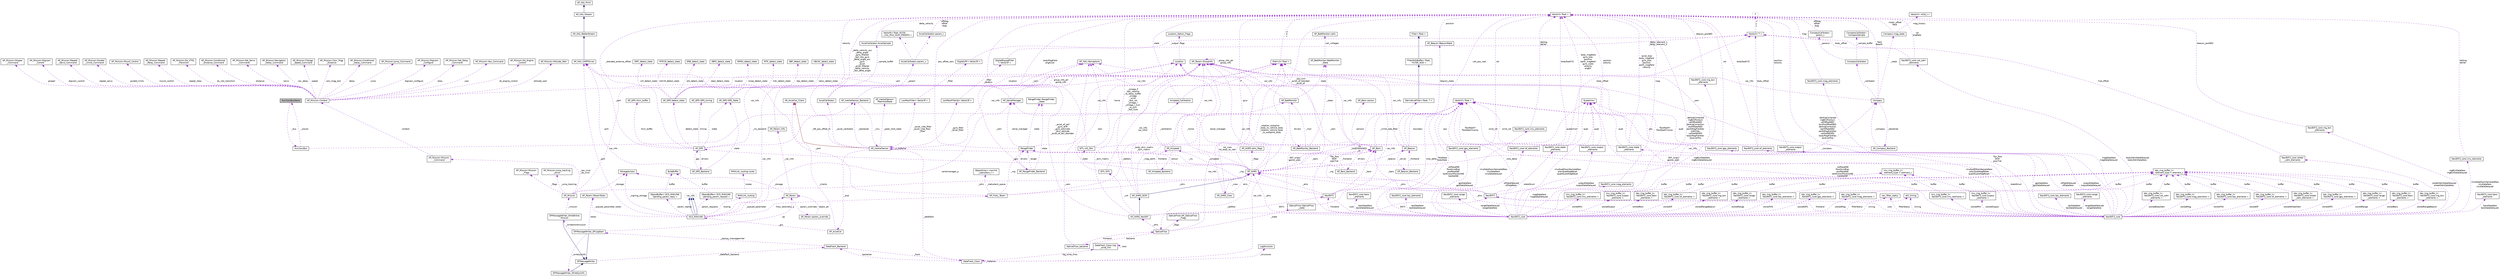 digraph "AuxiliaryBusSlave"
{
 // INTERACTIVE_SVG=YES
  edge [fontname="Helvetica",fontsize="10",labelfontname="Helvetica",labelfontsize="10"];
  node [fontname="Helvetica",fontsize="10",shape=record];
  Node1 [label="AuxiliaryBusSlave",height=0.2,width=0.4,color="black", fillcolor="grey75", style="filled", fontcolor="black"];
  Node2 -> Node1 [dir="back",color="darkorchid3",fontsize="10",style="dashed",label=" _bus" ,fontname="Helvetica"];
  Node2 [label="AuxiliaryBus",height=0.2,width=0.4,color="black", fillcolor="white", style="filled",URL="$classAuxiliaryBus.html"];
  Node3 -> Node2 [dir="back",color="darkorchid3",fontsize="10",style="dashed",label=" _ins_backend" ,fontname="Helvetica"];
  Node3 [label="AP_InertialSensor_Backend",height=0.2,width=0.4,color="black", fillcolor="white", style="filled",URL="$classAP__InertialSensor__Backend.html"];
  Node4 -> Node3 [dir="back",color="darkorchid3",fontsize="10",style="dashed",label=" _sem" ,fontname="Helvetica"];
  Node4 [label="AP_HAL::Semaphore",height=0.2,width=0.4,color="black", fillcolor="white", style="filled",URL="$classAP__HAL_1_1Semaphore.html"];
  Node5 -> Node3 [dir="back",color="darkorchid3",fontsize="10",style="dashed",label=" _imu" ,fontname="Helvetica"];
  Node5 [label="AP_InertialSensor",height=0.2,width=0.4,color="black", fillcolor="white", style="filled",URL="$classAP__InertialSensor.html"];
  Node6 -> Node5 [dir="back",color="firebrick4",fontsize="10",style="solid",fontname="Helvetica"];
  Node6 [label="AP_AccelCal_Client",height=0.2,width=0.4,color="black", fillcolor="white", style="filled",URL="$classAP__AccelCal__Client.html"];
  Node7 -> Node5 [dir="back",color="darkorchid3",fontsize="10",style="dashed",label=" _peak_hold_state" ,fontname="Helvetica"];
  Node7 [label="AP_InertialSensor::\lPeakHoldState",height=0.2,width=0.4,color="black", fillcolor="white", style="filled",URL="$structAP__InertialSensor_1_1PeakHoldState.html"];
  Node8 -> Node5 [dir="back",color="darkorchid3",fontsize="10",style="dashed",label=" _accel_vibe_filter\n_accel_vibe_floor\l_filter" ,fontname="Helvetica"];
  Node8 [label="LowPassFilter\< Vector3f \>",height=0.2,width=0.4,color="black", fillcolor="white", style="filled",URL="$classLowPassFilter.html"];
  Node9 -> Node8 [dir="back",color="darkorchid3",fontsize="10",style="dashed",label=" _filter" ,fontname="Helvetica"];
  Node9 [label="DigitalLPF\< Vector3f \>",height=0.2,width=0.4,color="black", fillcolor="white", style="filled",URL="$classDigitalLPF.html"];
  Node10 -> Node9 [dir="back",color="darkorchid3",fontsize="10",style="dashed",label=" _output" ,fontname="Helvetica"];
  Node10 [label="Vector3\< T \>",height=0.2,width=0.4,color="black", fillcolor="white", style="filled",URL="$classVector3.html"];
  Node11 -> Node10 [dir="back",color="darkorchid3",fontsize="10",style="dashed",label=" x\ny\nz" ,fontname="Helvetica"];
  Node11 [label="T",height=0.2,width=0.4,color="grey75", fillcolor="white", style="filled"];
  Node3 -> Node5 [dir="back",color="darkorchid3",fontsize="10",style="dashed",label=" _backends" ,fontname="Helvetica"];
  Node12 -> Node5 [dir="back",color="darkorchid3",fontsize="10",style="dashed",label=" _gyro_filter\n_accel_filter" ,fontname="Helvetica"];
  Node12 [label="LowPassFilter2p\< Vector3f \>",height=0.2,width=0.4,color="black", fillcolor="white", style="filled",URL="$classLowPassFilter2p.html"];
  Node13 -> Node12 [dir="back",color="darkorchid3",fontsize="10",style="dashed",label=" _filter\n_params" ,fontname="Helvetica"];
  Node13 [label="DigitalBiquadFilter\l\< Vector3f \>",height=0.2,width=0.4,color="black", fillcolor="white", style="filled",URL="$classDigitalBiquadFilter.html"];
  Node10 -> Node13 [dir="back",color="darkorchid3",fontsize="10",style="dashed",label=" _delay_element_1\n_delay_element_2" ,fontname="Helvetica"];
  Node14 -> Node5 [dir="back",color="darkorchid3",fontsize="10",style="dashed",label=" _accel_calibrator" ,fontname="Helvetica"];
  Node14 [label="AccelCalibrator",height=0.2,width=0.4,color="black", fillcolor="white", style="filled",URL="$classAccelCalibrator.html"];
  Node15 -> Node14 [dir="back",color="darkorchid3",fontsize="10",style="dashed",label=" _param" ,fontname="Helvetica"];
  Node15 [label="AccelCalibrator::param_u",height=0.2,width=0.4,color="black", fillcolor="white", style="filled",URL="$unionAccelCalibrator_1_1param__u.html"];
  Node16 -> Node15 [dir="back",color="darkorchid3",fontsize="10",style="dashed",label=" s" ,fontname="Helvetica"];
  Node16 [label="AccelCalibrator::param_t",height=0.2,width=0.4,color="black", fillcolor="white", style="filled",URL="$structAccelCalibrator_1_1param__t.html"];
  Node17 -> Node16 [dir="back",color="darkorchid3",fontsize="10",style="dashed",label=" offdiag\noffset\ndiag" ,fontname="Helvetica"];
  Node17 [label="Vector3\< float \>",height=0.2,width=0.4,color="black", fillcolor="white", style="filled",URL="$classVector3.html"];
  Node18 -> Node15 [dir="back",color="darkorchid3",fontsize="10",style="dashed",label=" a" ,fontname="Helvetica"];
  Node18 [label="VectorN\< float, ACCEL\l_CAL_MAX_NUM_PARAMS \>",height=0.2,width=0.4,color="black", fillcolor="white", style="filled",URL="$classVectorN.html"];
  Node19 -> Node14 [dir="back",color="darkorchid3",fontsize="10",style="dashed",label=" _sample_buffer" ,fontname="Helvetica"];
  Node19 [label="AccelCalibrator::AccelSample",height=0.2,width=0.4,color="black", fillcolor="white", style="filled",URL="$structAccelCalibrator_1_1AccelSample.html"];
  Node17 -> Node19 [dir="back",color="darkorchid3",fontsize="10",style="dashed",label=" delta_velocity" ,fontname="Helvetica"];
  Node20 -> Node5 [dir="back",color="darkorchid3",fontsize="10",style="dashed",label=" _dataflash" ,fontname="Helvetica"];
  Node20 [label="DataFlash_Class",height=0.2,width=0.4,color="black", fillcolor="white", style="filled",URL="$classDataFlash__Class.html"];
  Node21 -> Node20 [dir="back",color="darkorchid3",fontsize="10",style="dashed",label=" log_write_fmts" ,fontname="Helvetica"];
  Node21 [label="DataFlash_Class::log\l_write_fmt",height=0.2,width=0.4,color="black", fillcolor="white", style="filled",URL="$structDataFlash__Class_1_1log__write__fmt.html"];
  Node21 -> Node21 [dir="back",color="darkorchid3",fontsize="10",style="dashed",label=" next" ,fontname="Helvetica"];
  Node22 -> Node20 [dir="back",color="darkorchid3",fontsize="10",style="dashed",label=" _structures" ,fontname="Helvetica"];
  Node22 [label="LogStructure",height=0.2,width=0.4,color="black", fillcolor="white", style="filled",URL="$structLogStructure.html"];
  Node20 -> Node20 [dir="back",color="darkorchid3",fontsize="10",style="dashed",label=" _instance" ,fontname="Helvetica"];
  Node23 -> Node20 [dir="back",color="darkorchid3",fontsize="10",style="dashed",label=" backends" ,fontname="Helvetica"];
  Node23 [label="DataFlash_Backend",height=0.2,width=0.4,color="black", fillcolor="white", style="filled",URL="$classDataFlash__Backend.html"];
  Node20 -> Node23 [dir="back",color="darkorchid3",fontsize="10",style="dashed",label=" _front" ,fontname="Helvetica"];
  Node24 -> Node23 [dir="back",color="darkorchid3",fontsize="10",style="dashed",label=" _startup_messagewriter" ,fontname="Helvetica"];
  Node24 [label="DFMessageWriter_DFLogStart",height=0.2,width=0.4,color="black", fillcolor="white", style="filled",URL="$classDFMessageWriter__DFLogStart.html"];
  Node25 -> Node24 [dir="back",color="midnightblue",fontsize="10",style="solid",fontname="Helvetica"];
  Node25 [label="DFMessageWriter",height=0.2,width=0.4,color="black", fillcolor="white", style="filled",URL="$classDFMessageWriter.html"];
  Node23 -> Node25 [dir="back",color="darkorchid3",fontsize="10",style="dashed",label=" _dataflash_backend" ,fontname="Helvetica"];
  Node26 -> Node24 [dir="back",color="darkorchid3",fontsize="10",style="dashed",label=" _writeentiremission" ,fontname="Helvetica"];
  Node26 [label="DFMessageWriter_WriteEntire\lMission",height=0.2,width=0.4,color="black", fillcolor="white", style="filled",URL="$classDFMessageWriter__WriteEntireMission.html"];
  Node25 -> Node26 [dir="back",color="midnightblue",fontsize="10",style="solid",fontname="Helvetica"];
  Node27 -> Node26 [dir="back",color="darkorchid3",fontsize="10",style="dashed",label=" _mission" ,fontname="Helvetica"];
  Node27 [label="AP_Mission",height=0.2,width=0.4,color="black", fillcolor="white", style="filled",URL="$classAP__Mission.html",tooltip="Object managing Mission. "];
  Node28 -> Node27 [dir="back",color="darkorchid3",fontsize="10",style="dashed",label=" _storage" ,fontname="Helvetica"];
  Node28 [label="StorageAccess",height=0.2,width=0.4,color="black", fillcolor="white", style="filled",URL="$classStorageAccess.html"];
  Node29 -> Node27 [dir="back",color="darkorchid3",fontsize="10",style="dashed",label=" _nav_cmd\n_do_cmd" ,fontname="Helvetica"];
  Node29 [label="AP_Mission::Mission\l_Command",height=0.2,width=0.4,color="black", fillcolor="white", style="filled",URL="$structAP__Mission_1_1Mission__Command.html"];
  Node30 -> Node29 [dir="back",color="darkorchid3",fontsize="10",style="dashed",label=" content" ,fontname="Helvetica"];
  Node30 [label="AP_Mission::Content",height=0.2,width=0.4,color="black", fillcolor="white", style="filled",URL="$unionAP__Mission_1_1Content.html"];
  Node31 -> Node30 [dir="back",color="darkorchid3",fontsize="10",style="dashed",label=" guided_limits" ,fontname="Helvetica"];
  Node31 [label="AP_Mission::Guided\l_Limits_Command",height=0.2,width=0.4,color="black", fillcolor="white", style="filled",URL="$structAP__Mission_1_1Guided__Limits__Command.html"];
  Node32 -> Node30 [dir="back",color="darkorchid3",fontsize="10",style="dashed",label=" mount_control" ,fontname="Helvetica"];
  Node32 [label="AP_Mission::Mount_Control",height=0.2,width=0.4,color="black", fillcolor="white", style="filled",URL="$structAP__Mission_1_1Mount__Control.html"];
  Node33 -> Node30 [dir="back",color="darkorchid3",fontsize="10",style="dashed",label=" repeat_relay" ,fontname="Helvetica"];
  Node33 [label="AP_Mission::Repeat\l_Relay_Command",height=0.2,width=0.4,color="black", fillcolor="white", style="filled",URL="$structAP__Mission_1_1Repeat__Relay__Command.html"];
  Node34 -> Node30 [dir="back",color="darkorchid3",fontsize="10",style="dashed",label=" do_vtol_transition" ,fontname="Helvetica"];
  Node34 [label="AP_Mission::Do_VTOL\l_Transition",height=0.2,width=0.4,color="black", fillcolor="white", style="filled",URL="$structAP__Mission_1_1Do__VTOL__Transition.html"];
  Node35 -> Node30 [dir="back",color="darkorchid3",fontsize="10",style="dashed",label=" distance" ,fontname="Helvetica"];
  Node35 [label="AP_Mission::Conditional\l_Distance_Command",height=0.2,width=0.4,color="black", fillcolor="white", style="filled",URL="$structAP__Mission_1_1Conditional__Distance__Command.html"];
  Node36 -> Node30 [dir="back",color="darkorchid3",fontsize="10",style="dashed",label=" servo" ,fontname="Helvetica"];
  Node36 [label="AP_Mission::Set_Servo\l_Command",height=0.2,width=0.4,color="black", fillcolor="white", style="filled",URL="$structAP__Mission_1_1Set__Servo__Command.html"];
  Node37 -> Node30 [dir="back",color="darkorchid3",fontsize="10",style="dashed",label=" nav_delay" ,fontname="Helvetica"];
  Node37 [label="AP_Mission::Navigation\l_Delay_Command",height=0.2,width=0.4,color="black", fillcolor="white", style="filled",URL="$structAP__Mission_1_1Navigation__Delay__Command.html"];
  Node38 -> Node30 [dir="back",color="darkorchid3",fontsize="10",style="dashed",label=" speed" ,fontname="Helvetica"];
  Node38 [label="AP_Mission::Change\l_Speed_Command",height=0.2,width=0.4,color="black", fillcolor="white", style="filled",URL="$structAP__Mission_1_1Change__Speed__Command.html"];
  Node39 -> Node30 [dir="back",color="darkorchid3",fontsize="10",style="dashed",label=" cam_trigg_dist" ,fontname="Helvetica"];
  Node39 [label="AP_Mission::Cam_Trigg\l_Distance",height=0.2,width=0.4,color="black", fillcolor="white", style="filled",URL="$structAP__Mission_1_1Cam__Trigg__Distance.html"];
  Node40 -> Node30 [dir="back",color="darkorchid3",fontsize="10",style="dashed",label=" delay" ,fontname="Helvetica"];
  Node40 [label="AP_Mission::Conditional\l_Delay_Command",height=0.2,width=0.4,color="black", fillcolor="white", style="filled",URL="$structAP__Mission_1_1Conditional__Delay__Command.html"];
  Node41 -> Node30 [dir="back",color="darkorchid3",fontsize="10",style="dashed",label=" jump" ,fontname="Helvetica"];
  Node41 [label="AP_Mission::Jump_Command",height=0.2,width=0.4,color="black", fillcolor="white", style="filled",URL="$structAP__Mission_1_1Jump__Command.html"];
  Node42 -> Node30 [dir="back",color="darkorchid3",fontsize="10",style="dashed",label=" location" ,fontname="Helvetica"];
  Node42 [label="Location",height=0.2,width=0.4,color="black", fillcolor="white", style="filled",URL="$structLocation.html"];
  Node43 -> Node42 [dir="back",color="darkorchid3",fontsize="10",style="dashed",label=" flags" ,fontname="Helvetica"];
  Node43 [label="Location_Option_Flags",height=0.2,width=0.4,color="black", fillcolor="white", style="filled",URL="$structLocation__Option__Flags.html"];
  Node44 -> Node30 [dir="back",color="darkorchid3",fontsize="10",style="dashed",label=" digicam_configure" ,fontname="Helvetica"];
  Node44 [label="AP_Mission::Digicam\l_Configure",height=0.2,width=0.4,color="black", fillcolor="white", style="filled",URL="$structAP__Mission_1_1Digicam__Configure.html"];
  Node45 -> Node30 [dir="back",color="darkorchid3",fontsize="10",style="dashed",label=" relay" ,fontname="Helvetica"];
  Node45 [label="AP_Mission::Set_Relay\l_Command",height=0.2,width=0.4,color="black", fillcolor="white", style="filled",URL="$structAP__Mission_1_1Set__Relay__Command.html"];
  Node46 -> Node30 [dir="back",color="darkorchid3",fontsize="10",style="dashed",label=" yaw" ,fontname="Helvetica"];
  Node46 [label="AP_Mission::Yaw_Command",height=0.2,width=0.4,color="black", fillcolor="white", style="filled",URL="$structAP__Mission_1_1Yaw__Command.html"];
  Node47 -> Node30 [dir="back",color="darkorchid3",fontsize="10",style="dashed",label=" do_engine_control" ,fontname="Helvetica"];
  Node47 [label="AP_Mission::Do_Engine\l_Control",height=0.2,width=0.4,color="black", fillcolor="white", style="filled",URL="$structAP__Mission_1_1Do__Engine__Control.html"];
  Node48 -> Node30 [dir="back",color="darkorchid3",fontsize="10",style="dashed",label=" altitude_wait" ,fontname="Helvetica"];
  Node48 [label="AP_Mission::Altitude_Wait",height=0.2,width=0.4,color="black", fillcolor="white", style="filled",URL="$structAP__Mission_1_1Altitude__Wait.html"];
  Node49 -> Node30 [dir="back",color="darkorchid3",fontsize="10",style="dashed",label=" gripper" ,fontname="Helvetica"];
  Node49 [label="AP_Mission::Gripper\l_Command",height=0.2,width=0.4,color="black", fillcolor="white", style="filled",URL="$structAP__Mission_1_1Gripper__Command.html"];
  Node50 -> Node30 [dir="back",color="darkorchid3",fontsize="10",style="dashed",label=" digicam_control" ,fontname="Helvetica"];
  Node50 [label="AP_Mission::Digicam\l_Control",height=0.2,width=0.4,color="black", fillcolor="white", style="filled",URL="$structAP__Mission_1_1Digicam__Control.html"];
  Node51 -> Node30 [dir="back",color="darkorchid3",fontsize="10",style="dashed",label=" repeat_servo" ,fontname="Helvetica"];
  Node51 [label="AP_Mission::Repeat\l_Servo_Command",height=0.2,width=0.4,color="black", fillcolor="white", style="filled",URL="$structAP__Mission_1_1Repeat__Servo__Command.html"];
  Node52 -> Node27 [dir="back",color="darkorchid3",fontsize="10",style="dashed",label=" var_info" ,fontname="Helvetica"];
  Node52 [label="AP_Param::GroupInfo",height=0.2,width=0.4,color="black", fillcolor="white", style="filled",URL="$structAP__Param_1_1GroupInfo.html"];
  Node52 -> Node52 [dir="back",color="darkorchid3",fontsize="10",style="dashed",label=" group_info_ptr\ngroup_info" ,fontname="Helvetica"];
  Node53 -> Node27 [dir="back",color="darkorchid3",fontsize="10",style="dashed",label=" _flags" ,fontname="Helvetica"];
  Node53 [label="AP_Mission::Mission\l_Flags",height=0.2,width=0.4,color="black", fillcolor="white", style="filled",URL="$structAP__Mission_1_1Mission__Flags.html"];
  Node54 -> Node27 [dir="back",color="darkorchid3",fontsize="10",style="dashed",label=" _ahrs" ,fontname="Helvetica"];
  Node54 [label="AP_AHRS",height=0.2,width=0.4,color="black", fillcolor="white", style="filled",URL="$classAP__AHRS.html"];
  Node55 -> Node54 [dir="back",color="darkorchid3",fontsize="10",style="dashed",label=" _rotation_autopilot\l_body_to_vehicle_body\n_rotation_vehicle_body\l_to_autopilot_body" ,fontname="Helvetica"];
  Node55 [label="Matrix3\< float \>",height=0.2,width=0.4,color="black", fillcolor="white", style="filled",URL="$classMatrix3.html"];
  Node17 -> Node55 [dir="back",color="darkorchid3",fontsize="10",style="dashed",label=" a\nb\nc" ,fontname="Helvetica"];
  Node56 -> Node54 [dir="back",color="darkorchid3",fontsize="10",style="dashed",label=" _flags" ,fontname="Helvetica"];
  Node56 [label="AP_AHRS::ahrs_flags",height=0.2,width=0.4,color="black", fillcolor="white", style="filled",URL="$structAP__AHRS_1_1ahrs__flags.html"];
  Node57 -> Node54 [dir="back",color="darkorchid3",fontsize="10",style="dashed",label=" _baro" ,fontname="Helvetica"];
  Node57 [label="AP_Baro",height=0.2,width=0.4,color="black", fillcolor="white", style="filled",URL="$classAP__Baro.html"];
  Node58 -> Node57 [dir="back",color="darkorchid3",fontsize="10",style="dashed",label=" sensors" ,fontname="Helvetica"];
  Node58 [label="AP_Baro::sensor",height=0.2,width=0.4,color="black", fillcolor="white", style="filled",URL="$structAP__Baro_1_1sensor.html"];
  Node59 -> Node57 [dir="back",color="darkorchid3",fontsize="10",style="dashed",label=" _climb_rate_filter" ,fontname="Helvetica"];
  Node59 [label="DerivativeFilter\< float, 7 \>",height=0.2,width=0.4,color="black", fillcolor="white", style="filled",URL="$classDerivativeFilter.html"];
  Node60 -> Node59 [dir="back",color="midnightblue",fontsize="10",style="solid",fontname="Helvetica"];
  Node60 [label="FilterWithBuffer\< float,\l FILTER_SIZE \>",height=0.2,width=0.4,color="black", fillcolor="white", style="filled",URL="$classFilterWithBuffer.html"];
  Node61 -> Node60 [dir="back",color="midnightblue",fontsize="10",style="solid",fontname="Helvetica"];
  Node61 [label="Filter\< float \>",height=0.2,width=0.4,color="black", fillcolor="white", style="filled",URL="$classFilter.html"];
  Node52 -> Node57 [dir="back",color="darkorchid3",fontsize="10",style="dashed",label=" var_info" ,fontname="Helvetica"];
  Node62 -> Node57 [dir="back",color="darkorchid3",fontsize="10",style="dashed",label=" drivers" ,fontname="Helvetica"];
  Node62 [label="AP_Baro_Backend",height=0.2,width=0.4,color="black", fillcolor="white", style="filled",URL="$classAP__Baro__Backend.html"];
  Node57 -> Node62 [dir="back",color="darkorchid3",fontsize="10",style="dashed",label=" _frontend" ,fontname="Helvetica"];
  Node4 -> Node62 [dir="back",color="darkorchid3",fontsize="10",style="dashed",label=" _sem" ,fontname="Helvetica"];
  Node63 -> Node54 [dir="back",color="darkorchid3",fontsize="10",style="dashed",label=" _optflow" ,fontname="Helvetica"];
  Node63 [label="OpticalFlow",height=0.2,width=0.4,color="black", fillcolor="white", style="filled",URL="$classOpticalFlow.html"];
  Node64 -> Node63 [dir="back",color="darkorchid3",fontsize="10",style="dashed",label=" _ahrs" ,fontname="Helvetica"];
  Node64 [label="AP_AHRS_NavEKF",height=0.2,width=0.4,color="black", fillcolor="white", style="filled",URL="$classAP__AHRS__NavEKF.html"];
  Node65 -> Node64 [dir="back",color="midnightblue",fontsize="10",style="solid",fontname="Helvetica"];
  Node65 [label="AP_AHRS_DCM",height=0.2,width=0.4,color="black", fillcolor="white", style="filled",URL="$classAP__AHRS__DCM.html"];
  Node54 -> Node65 [dir="back",color="midnightblue",fontsize="10",style="solid",fontname="Helvetica"];
  Node55 -> Node65 [dir="back",color="darkorchid3",fontsize="10",style="dashed",label=" _body_dcm_matrix\n_dcm_matrix" ,fontname="Helvetica"];
  Node17 -> Node65 [dir="back",color="darkorchid3",fontsize="10",style="dashed",label=" _omega_P\n_last_velocity\n_ra_delay_buffer\n_omega\n_wind\n_last_vel\n_omega_I\n_omega_I_sum\n_ra_sum\n_last_fuse\n..." ,fontname="Helvetica"];
  Node66 -> Node65 [dir="back",color="darkorchid3",fontsize="10",style="dashed",label=" _mag_earth" ,fontname="Helvetica"];
  Node66 [label="Vector2\< float \>",height=0.2,width=0.4,color="black", fillcolor="white", style="filled",URL="$structVector2.html"];
  Node55 -> Node64 [dir="back",color="darkorchid3",fontsize="10",style="dashed",label=" _dcm_matrix" ,fontname="Helvetica"];
  Node67 -> Node64 [dir="back",color="darkorchid3",fontsize="10",style="dashed",label=" EKF2" ,fontname="Helvetica"];
  Node67 [label="NavEKF2",height=0.2,width=0.4,color="black", fillcolor="white", style="filled",URL="$classNavEKF2.html"];
  Node57 -> Node67 [dir="back",color="darkorchid3",fontsize="10",style="dashed",label=" _baro" ,fontname="Helvetica"];
  Node52 -> Node67 [dir="back",color="darkorchid3",fontsize="10",style="dashed",label=" var_info" ,fontname="Helvetica"];
  Node66 -> Node67 [dir="back",color="darkorchid3",fontsize="10",style="dashed",label=" core_delta" ,fontname="Helvetica"];
  Node68 -> Node67 [dir="back",color="darkorchid3",fontsize="10",style="dashed",label=" _rng" ,fontname="Helvetica"];
  Node68 [label="RangeFinder",height=0.2,width=0.4,color="black", fillcolor="white", style="filled",URL="$classRangeFinder.html"];
  Node69 -> Node68 [dir="back",color="darkorchid3",fontsize="10",style="dashed",label=" serial_manager" ,fontname="Helvetica"];
  Node69 [label="AP_SerialManager",height=0.2,width=0.4,color="black", fillcolor="white", style="filled",URL="$classAP__SerialManager.html"];
  Node70 -> Node69 [dir="back",color="darkorchid3",fontsize="10",style="dashed",label=" uart" ,fontname="Helvetica"];
  Node70 [label="AP_HAL::UARTDriver",height=0.2,width=0.4,color="black", fillcolor="white", style="filled",URL="$classAP__HAL_1_1UARTDriver.html"];
  Node71 -> Node70 [dir="back",color="midnightblue",fontsize="10",style="solid",fontname="Helvetica"];
  Node71 [label="AP_HAL::BetterStream",height=0.2,width=0.4,color="black", fillcolor="white", style="filled",URL="$classAP__HAL_1_1BetterStream.html"];
  Node72 -> Node71 [dir="back",color="midnightblue",fontsize="10",style="solid",fontname="Helvetica"];
  Node72 [label="AP_HAL::Stream",height=0.2,width=0.4,color="black", fillcolor="white", style="filled",URL="$classAP__HAL_1_1Stream.html"];
  Node73 -> Node72 [dir="back",color="midnightblue",fontsize="10",style="solid",fontname="Helvetica"];
  Node73 [label="AP_HAL::Print",height=0.2,width=0.4,color="black", fillcolor="white", style="filled",URL="$classAP__HAL_1_1Print.html"];
  Node52 -> Node69 [dir="back",color="darkorchid3",fontsize="10",style="dashed",label=" var_info" ,fontname="Helvetica"];
  Node74 -> Node68 [dir="back",color="darkorchid3",fontsize="10",style="dashed",label=" state" ,fontname="Helvetica"];
  Node74 [label="RangeFinder::RangeFinder\l_State",height=0.2,width=0.4,color="black", fillcolor="white", style="filled",URL="$structRangeFinder_1_1RangeFinder__State.html"];
  Node52 -> Node68 [dir="back",color="darkorchid3",fontsize="10",style="dashed",label=" var_info" ,fontname="Helvetica"];
  Node17 -> Node68 [dir="back",color="darkorchid3",fontsize="10",style="dashed",label=" pos_offset_zero" ,fontname="Helvetica"];
  Node75 -> Node68 [dir="back",color="darkorchid3",fontsize="10",style="dashed",label=" drivers" ,fontname="Helvetica"];
  Node75 [label="AP_RangeFinder_Backend",height=0.2,width=0.4,color="black", fillcolor="white", style="filled",URL="$classAP__RangeFinder__Backend.html"];
  Node74 -> Node75 [dir="back",color="darkorchid3",fontsize="10",style="dashed",label=" state" ,fontname="Helvetica"];
  Node4 -> Node75 [dir="back",color="darkorchid3",fontsize="10",style="dashed",label=" _sem" ,fontname="Helvetica"];
  Node68 -> Node75 [dir="back",color="darkorchid3",fontsize="10",style="dashed",label=" ranger" ,fontname="Helvetica"];
  Node54 -> Node67 [dir="back",color="darkorchid3",fontsize="10",style="dashed",label=" _ahrs" ,fontname="Helvetica"];
  Node76 -> Node67 [dir="back",color="darkorchid3",fontsize="10",style="dashed",label=" core" ,fontname="Helvetica"];
  Node76 [label="NavEKF2_core",height=0.2,width=0.4,color="black", fillcolor="white", style="filled",URL="$classNavEKF2__core.html"];
  Node77 -> Node76 [dir="back",color="darkorchid3",fontsize="10",style="dashed",label=" magDataNew\nmagDataDelayed" ,fontname="Helvetica"];
  Node77 [label="NavEKF2_core::mag_elements",height=0.2,width=0.4,color="black", fillcolor="white", style="filled",URL="$structNavEKF2__core_1_1mag__elements.html"];
  Node17 -> Node77 [dir="back",color="darkorchid3",fontsize="10",style="dashed",label=" mag" ,fontname="Helvetica"];
  Node55 -> Node76 [dir="back",color="darkorchid3",fontsize="10",style="dashed",label=" Tbn_flow\nDCM\nprevTnb" ,fontname="Helvetica"];
  Node67 -> Node76 [dir="back",color="darkorchid3",fontsize="10",style="dashed",label=" frontend" ,fontname="Helvetica"];
  Node78 -> Node76 [dir="back",color="darkorchid3",fontsize="10",style="dashed",label=" baroDataNew\nbaroDataDelayed" ,fontname="Helvetica"];
  Node78 [label="NavEKF2_core::baro\l_elements",height=0.2,width=0.4,color="black", fillcolor="white", style="filled",URL="$structNavEKF2__core_1_1baro__elements.html"];
  Node79 -> Node76 [dir="back",color="darkorchid3",fontsize="10",style="dashed",label=" storedIMU" ,fontname="Helvetica"];
  Node79 [label="imu_ring_buffer_t\<\l NavEKF2_core::imu_elements \>",height=0.2,width=0.4,color="black", fillcolor="white", style="filled",URL="$classimu__ring__buffer__t.html"];
  Node80 -> Node79 [dir="back",color="darkorchid3",fontsize="10",style="dashed",label=" buffer" ,fontname="Helvetica"];
  Node80 [label="imu_ring_buffer_t\<\l element_type \>::element_t",height=0.2,width=0.4,color="black", fillcolor="white", style="filled",URL="$structimu__ring__buffer__t_1_1element__t.html"];
  Node81 -> Node76 [dir="back",color="darkorchid3",fontsize="10",style="dashed",label=" rngBcnDataNew\nrngBcnDataDelayed" ,fontname="Helvetica"];
  Node81 [label="NavEKF2_core::rng_bcn\l_elements",height=0.2,width=0.4,color="black", fillcolor="white", style="filled",URL="$structNavEKF2__core_1_1rng__bcn__elements.html"];
  Node17 -> Node81 [dir="back",color="darkorchid3",fontsize="10",style="dashed",label=" beacon_posNED" ,fontname="Helvetica"];
  Node82 -> Node76 [dir="back",color="darkorchid3",fontsize="10",style="dashed",label=" ofDataDelayed\nofDataNew" ,fontname="Helvetica"];
  Node82 [label="NavEKF2_core::of_elements",height=0.2,width=0.4,color="black", fillcolor="white", style="filled",URL="$structNavEKF2__core_1_1of__elements.html"];
  Node17 -> Node82 [dir="back",color="darkorchid3",fontsize="10",style="dashed",label=" bodyRadXYZ" ,fontname="Helvetica"];
  Node10 -> Node82 [dir="back",color="darkorchid3",fontsize="10",style="dashed",label=" body_offset" ,fontname="Helvetica"];
  Node66 -> Node82 [dir="back",color="darkorchid3",fontsize="10",style="dashed",label=" flowRadXY\nflowRadXYcomp" ,fontname="Helvetica"];
  Node83 -> Node76 [dir="back",color="darkorchid3",fontsize="10",style="dashed",label=" storedGPS" ,fontname="Helvetica"];
  Node83 [label="obs_ring_buffer_t\<\l NavEKF2_core::gps_elements \>",height=0.2,width=0.4,color="black", fillcolor="white", style="filled",URL="$classobs__ring__buffer__t.html"];
  Node84 -> Node83 [dir="back",color="darkorchid3",fontsize="10",style="dashed",label=" buffer" ,fontname="Helvetica"];
  Node84 [label="obs_ring_buffer_t\<\l element_type \>::element_t",height=0.2,width=0.4,color="black", fillcolor="white", style="filled",URL="$structobs__ring__buffer__t_1_1element__t.html"];
  Node85 -> Node76 [dir="back",color="darkorchid3",fontsize="10",style="dashed",label=" timing" ,fontname="Helvetica"];
  Node85 [label="ekf_timing",height=0.2,width=0.4,color="black", fillcolor="white", style="filled",URL="$structekf__timing.html"];
  Node86 -> Node76 [dir="back",color="darkorchid3",fontsize="10",style="dashed",label=" tasDataNew\ntasDataDelayed" ,fontname="Helvetica"];
  Node86 [label="NavEKF2_core::tas_elements",height=0.2,width=0.4,color="black", fillcolor="white", style="filled",URL="$structNavEKF2__core_1_1tas__elements.html"];
  Node87 -> Node76 [dir="back",color="darkorchid3",fontsize="10",style="dashed",label=" imuQuatDownSampleNew\nprevQuatMagReset\nquatAtLastMagReset" ,fontname="Helvetica"];
  Node87 [label="Quaternion",height=0.2,width=0.4,color="black", fillcolor="white", style="filled",URL="$classQuaternion.html"];
  Node88 -> Node76 [dir="back",color="darkorchid3",fontsize="10",style="dashed",label=" stateStruct" ,fontname="Helvetica"];
  Node88 [label="NavEKF2_core::state\l_elements",height=0.2,width=0.4,color="black", fillcolor="white", style="filled",URL="$structNavEKF2__core_1_1state__elements.html"];
  Node87 -> Node88 [dir="back",color="darkorchid3",fontsize="10",style="dashed",label=" quat" ,fontname="Helvetica"];
  Node17 -> Node88 [dir="back",color="darkorchid3",fontsize="10",style="dashed",label=" body_magfield\ngyro_bias\nposition\nearth_magfield\ngyro_scale\nvelocity\nangErr" ,fontname="Helvetica"];
  Node66 -> Node88 [dir="back",color="darkorchid3",fontsize="10",style="dashed",label=" wind_vel" ,fontname="Helvetica"];
  Node89 -> Node76 [dir="back",color="darkorchid3",fontsize="10",style="dashed",label=" storedOF" ,fontname="Helvetica"];
  Node89 [label="obs_ring_buffer_t\<\l NavEKF2_core::of_elements \>",height=0.2,width=0.4,color="black", fillcolor="white", style="filled",URL="$classobs__ring__buffer__t.html"];
  Node84 -> Node89 [dir="back",color="darkorchid3",fontsize="10",style="dashed",label=" buffer" ,fontname="Helvetica"];
  Node90 -> Node76 [dir="back",color="darkorchid3",fontsize="10",style="dashed",label=" imuDataDownSampledNew\nimuDataNew\nimuDataDelayed" ,fontname="Helvetica"];
  Node90 [label="NavEKF2_core::imu_elements",height=0.2,width=0.4,color="black", fillcolor="white", style="filled",URL="$structNavEKF2__core_1_1imu__elements.html"];
  Node17 -> Node90 [dir="back",color="darkorchid3",fontsize="10",style="dashed",label=" delAng\ndelVel" ,fontname="Helvetica"];
  Node17 -> Node76 [dir="back",color="darkorchid3",fontsize="10",style="dashed",label=" delAngCorrected\nrngBcnPosSum\nvelOffsetNED\ndelAngCorrection\nearthRateNED\nearthMagFieldVar\ntiltErrVec\nvelDotNEDfilt\nbodyMagFieldVar\nreceiverPos\n..." ,fontname="Helvetica"];
  Node91 -> Node76 [dir="back",color="darkorchid3",fontsize="10",style="dashed",label=" filterStatus" ,fontname="Helvetica"];
  Node91 [label="nav_filter_status",height=0.2,width=0.4,color="black", fillcolor="white", style="filled",URL="$unionnav__filter__status.html"];
  Node92 -> Node76 [dir="back",color="darkorchid3",fontsize="10",style="dashed",label=" outputDataNew\noutputDataDelayed" ,fontname="Helvetica"];
  Node92 [label="NavEKF2_core::output\l_elements",height=0.2,width=0.4,color="black", fillcolor="white", style="filled",URL="$structNavEKF2__core_1_1output__elements.html"];
  Node87 -> Node92 [dir="back",color="darkorchid3",fontsize="10",style="dashed",label=" quat" ,fontname="Helvetica"];
  Node17 -> Node92 [dir="back",color="darkorchid3",fontsize="10",style="dashed",label=" position\nvelocity" ,fontname="Helvetica"];
  Node93 -> Node76 [dir="back",color="darkorchid3",fontsize="10",style="dashed",label=" gpsDataNew\ngpsDataDelayed" ,fontname="Helvetica"];
  Node93 [label="NavEKF2_core::gps_elements",height=0.2,width=0.4,color="black", fillcolor="white", style="filled",URL="$structNavEKF2__core_1_1gps__elements.html"];
  Node17 -> Node93 [dir="back",color="darkorchid3",fontsize="10",style="dashed",label=" vel" ,fontname="Helvetica"];
  Node66 -> Node93 [dir="back",color="darkorchid3",fontsize="10",style="dashed",label=" pos" ,fontname="Helvetica"];
  Node66 -> Node76 [dir="back",color="darkorchid3",fontsize="10",style="dashed",label=" velResetNE\nflowGyroBias\nposResetNE\nlastKnownPositionNE\nheldVelNE" ,fontname="Helvetica"];
  Node94 -> Node76 [dir="back",color="darkorchid3",fontsize="10",style="dashed",label=" storedBaro" ,fontname="Helvetica"];
  Node94 [label="obs_ring_buffer_t\<\l NavEKF2_core::baro\l_elements \>",height=0.2,width=0.4,color="black", fillcolor="white", style="filled",URL="$classobs__ring__buffer__t.html"];
  Node84 -> Node94 [dir="back",color="darkorchid3",fontsize="10",style="dashed",label=" buffer" ,fontname="Helvetica"];
  Node95 -> Node76 [dir="back",color="darkorchid3",fontsize="10",style="dashed",label=" storedRangeBeacon" ,fontname="Helvetica"];
  Node95 [label="obs_ring_buffer_t\<\l NavEKF2_core::rng_bcn\l_elements \>",height=0.2,width=0.4,color="black", fillcolor="white", style="filled",URL="$classobs__ring__buffer__t.html"];
  Node84 -> Node95 [dir="back",color="darkorchid3",fontsize="10",style="dashed",label=" buffer" ,fontname="Helvetica"];
  Node96 -> Node76 [dir="back",color="darkorchid3",fontsize="10",style="dashed",label=" storedRange" ,fontname="Helvetica"];
  Node96 [label="obs_ring_buffer_t\<\l NavEKF2_core::range\l_elements \>",height=0.2,width=0.4,color="black", fillcolor="white", style="filled",URL="$classobs__ring__buffer__t.html"];
  Node84 -> Node96 [dir="back",color="darkorchid3",fontsize="10",style="dashed",label=" buffer" ,fontname="Helvetica"];
  Node97 -> Node76 [dir="back",color="darkorchid3",fontsize="10",style="dashed",label=" storedTAS" ,fontname="Helvetica"];
  Node97 [label="obs_ring_buffer_t\<\l NavEKF2_core::tas_elements \>",height=0.2,width=0.4,color="black", fillcolor="white", style="filled",URL="$classobs__ring__buffer__t.html"];
  Node84 -> Node97 [dir="back",color="darkorchid3",fontsize="10",style="dashed",label=" buffer" ,fontname="Helvetica"];
  Node54 -> Node76 [dir="back",color="darkorchid3",fontsize="10",style="dashed",label=" _ahrs" ,fontname="Helvetica"];
  Node98 -> Node76 [dir="back",color="darkorchid3",fontsize="10",style="dashed",label=" storedMag" ,fontname="Helvetica"];
  Node98 [label="obs_ring_buffer_t\<\l NavEKF2_core::mag_elements \>",height=0.2,width=0.4,color="black", fillcolor="white", style="filled",URL="$classobs__ring__buffer__t.html"];
  Node84 -> Node98 [dir="back",color="darkorchid3",fontsize="10",style="dashed",label=" buffer" ,fontname="Helvetica"];
  Node99 -> Node76 [dir="back",color="darkorchid3",fontsize="10",style="dashed",label=" rangeDataDelayed\nrangeDataNew" ,fontname="Helvetica"];
  Node99 [label="NavEKF2_core::range\l_elements",height=0.2,width=0.4,color="black", fillcolor="white", style="filled",URL="$structNavEKF2__core_1_1range__elements.html"];
  Node42 -> Node76 [dir="back",color="darkorchid3",fontsize="10",style="dashed",label=" EKF_origin\ngpsloc_prev" ,fontname="Helvetica"];
  Node100 -> Node76 [dir="back",color="darkorchid3",fontsize="10",style="dashed",label=" storedOutput" ,fontname="Helvetica"];
  Node100 [label="imu_ring_buffer_t\<\l NavEKF2_core::output\l_elements \>",height=0.2,width=0.4,color="black", fillcolor="white", style="filled",URL="$classimu__ring__buffer__t.html"];
  Node80 -> Node100 [dir="back",color="darkorchid3",fontsize="10",style="dashed",label=" buffer" ,fontname="Helvetica"];
  Node101 -> Node64 [dir="back",color="darkorchid3",fontsize="10",style="dashed",label=" EKF3" ,fontname="Helvetica"];
  Node101 [label="NavEKF3",height=0.2,width=0.4,color="black", fillcolor="white", style="filled",URL="$classNavEKF3.html"];
  Node102 -> Node101 [dir="back",color="darkorchid3",fontsize="10",style="dashed",label=" core" ,fontname="Helvetica"];
  Node102 [label="NavEKF3_core",height=0.2,width=0.4,color="black", fillcolor="white", style="filled",URL="$classNavEKF3__core.html"];
  Node103 -> Node102 [dir="back",color="darkorchid3",fontsize="10",style="dashed",label=" storedMag" ,fontname="Helvetica"];
  Node103 [label="obs_ring_buffer_t\<\l NavEKF3_core::mag_elements \>",height=0.2,width=0.4,color="black", fillcolor="white", style="filled",URL="$classobs__ring__buffer__t.html"];
  Node84 -> Node103 [dir="back",color="darkorchid3",fontsize="10",style="dashed",label=" buffer" ,fontname="Helvetica"];
  Node104 -> Node102 [dir="back",color="darkorchid3",fontsize="10",style="dashed",label=" outputDataNew\noutputDataDelayed" ,fontname="Helvetica"];
  Node104 [label="NavEKF3_core::output\l_elements",height=0.2,width=0.4,color="black", fillcolor="white", style="filled",URL="$structNavEKF3__core_1_1output__elements.html"];
  Node87 -> Node104 [dir="back",color="darkorchid3",fontsize="10",style="dashed",label=" quat" ,fontname="Helvetica"];
  Node17 -> Node104 [dir="back",color="darkorchid3",fontsize="10",style="dashed",label=" position\nvelocity" ,fontname="Helvetica"];
  Node105 -> Node102 [dir="back",color="darkorchid3",fontsize="10",style="dashed",label=" gpsDataNew\ngpsDataDelayed" ,fontname="Helvetica"];
  Node105 [label="NavEKF3_core::gps_elements",height=0.2,width=0.4,color="black", fillcolor="white", style="filled",URL="$structNavEKF3__core_1_1gps__elements.html"];
  Node17 -> Node105 [dir="back",color="darkorchid3",fontsize="10",style="dashed",label=" vel" ,fontname="Helvetica"];
  Node66 -> Node105 [dir="back",color="darkorchid3",fontsize="10",style="dashed",label=" pos" ,fontname="Helvetica"];
  Node55 -> Node102 [dir="back",color="darkorchid3",fontsize="10",style="dashed",label=" Tbn_flow\nDCM\nprevTnb" ,fontname="Helvetica"];
  Node101 -> Node102 [dir="back",color="darkorchid3",fontsize="10",style="dashed",label=" frontend" ,fontname="Helvetica"];
  Node106 -> Node102 [dir="back",color="darkorchid3",fontsize="10",style="dashed",label=" storedOF" ,fontname="Helvetica"];
  Node106 [label="obs_ring_buffer_t\<\l NavEKF3_core::of_elements \>",height=0.2,width=0.4,color="black", fillcolor="white", style="filled",URL="$classobs__ring__buffer__t.html"];
  Node84 -> Node106 [dir="back",color="darkorchid3",fontsize="10",style="dashed",label=" buffer" ,fontname="Helvetica"];
  Node85 -> Node102 [dir="back",color="darkorchid3",fontsize="10",style="dashed",label=" timing" ,fontname="Helvetica"];
  Node107 -> Node102 [dir="back",color="darkorchid3",fontsize="10",style="dashed",label=" wheelOdmDataDelayed\nwheelOdmDataNew" ,fontname="Helvetica"];
  Node107 [label="NavEKF3_core::wheel\l_odm_elements",height=0.2,width=0.4,color="black", fillcolor="white", style="filled",URL="$structNavEKF3__core_1_1wheel__odm__elements.html"];
  Node10 -> Node107 [dir="back",color="darkorchid3",fontsize="10",style="dashed",label=" hub_offset" ,fontname="Helvetica"];
  Node108 -> Node102 [dir="back",color="darkorchid3",fontsize="10",style="dashed",label=" bodyOdmDataDelayed\nbodyOdmDataNew" ,fontname="Helvetica"];
  Node108 [label="NavEKF3_core::vel_odm\l_elements",height=0.2,width=0.4,color="black", fillcolor="white", style="filled",URL="$structNavEKF3__core_1_1vel__odm__elements.html"];
  Node17 -> Node108 [dir="back",color="darkorchid3",fontsize="10",style="dashed",label=" vel\nangRate" ,fontname="Helvetica"];
  Node10 -> Node108 [dir="back",color="darkorchid3",fontsize="10",style="dashed",label=" body_offset" ,fontname="Helvetica"];
  Node87 -> Node102 [dir="back",color="darkorchid3",fontsize="10",style="dashed",label=" imuQuatDownSampleNew\nprevQuatMagReset\nquatAtLastMagReset" ,fontname="Helvetica"];
  Node109 -> Node102 [dir="back",color="darkorchid3",fontsize="10",style="dashed",label=" storedWheelOdm" ,fontname="Helvetica"];
  Node109 [label="obs_ring_buffer_t\<\l NavEKF3_core::wheel\l_odm_elements \>",height=0.2,width=0.4,color="black", fillcolor="white", style="filled",URL="$classobs__ring__buffer__t.html"];
  Node84 -> Node109 [dir="back",color="darkorchid3",fontsize="10",style="dashed",label=" buffer" ,fontname="Helvetica"];
  Node17 -> Node102 [dir="back",color="darkorchid3",fontsize="10",style="dashed",label=" delAngCorrected\nrngBcnPosSum\nvelOffsetNED\nbcnPosOffsetNED\ndelAngCorrection\nearthRateNED\nearthMagFieldVar\nvelDotNEDfilt\nbodyMagFieldVar\nreceiverPos\n..." ,fontname="Helvetica"];
  Node91 -> Node102 [dir="back",color="darkorchid3",fontsize="10",style="dashed",label=" filterStatus" ,fontname="Helvetica"];
  Node110 -> Node102 [dir="back",color="darkorchid3",fontsize="10",style="dashed",label=" magDataNew\nmagDataDelayed" ,fontname="Helvetica"];
  Node110 [label="NavEKF3_core::mag_elements",height=0.2,width=0.4,color="black", fillcolor="white", style="filled",URL="$structNavEKF3__core_1_1mag__elements.html"];
  Node17 -> Node110 [dir="back",color="darkorchid3",fontsize="10",style="dashed",label=" mag" ,fontname="Helvetica"];
  Node66 -> Node102 [dir="back",color="darkorchid3",fontsize="10",style="dashed",label=" velResetNE\nflowGyroBias\nposResetNE\nlastKnownPositionNE\nheldVelNE" ,fontname="Helvetica"];
  Node111 -> Node102 [dir="back",color="darkorchid3",fontsize="10",style="dashed",label=" storedGPS" ,fontname="Helvetica"];
  Node111 [label="obs_ring_buffer_t\<\l NavEKF3_core::gps_elements \>",height=0.2,width=0.4,color="black", fillcolor="white", style="filled",URL="$classobs__ring__buffer__t.html"];
  Node84 -> Node111 [dir="back",color="darkorchid3",fontsize="10",style="dashed",label=" buffer" ,fontname="Helvetica"];
  Node112 -> Node102 [dir="back",color="darkorchid3",fontsize="10",style="dashed",label=" stateStruct" ,fontname="Helvetica"];
  Node112 [label="NavEKF3_core::state\l_elements",height=0.2,width=0.4,color="black", fillcolor="white", style="filled",URL="$structNavEKF3__core_1_1state__elements.html"];
  Node87 -> Node112 [dir="back",color="darkorchid3",fontsize="10",style="dashed",label=" quat" ,fontname="Helvetica"];
  Node17 -> Node112 [dir="back",color="darkorchid3",fontsize="10",style="dashed",label=" accel_bias\nbody_magfield\ngyro_bias\nposition\nearth_magfield\nvelocity" ,fontname="Helvetica"];
  Node66 -> Node112 [dir="back",color="darkorchid3",fontsize="10",style="dashed",label=" wind_vel" ,fontname="Helvetica"];
  Node113 -> Node102 [dir="back",color="darkorchid3",fontsize="10",style="dashed",label=" storedRange" ,fontname="Helvetica"];
  Node113 [label="obs_ring_buffer_t\<\l NavEKF3_core::range\l_elements \>",height=0.2,width=0.4,color="black", fillcolor="white", style="filled",URL="$classobs__ring__buffer__t.html"];
  Node84 -> Node113 [dir="back",color="darkorchid3",fontsize="10",style="dashed",label=" buffer" ,fontname="Helvetica"];
  Node114 -> Node102 [dir="back",color="darkorchid3",fontsize="10",style="dashed",label=" rngBcnDataNew\nrngBcnDataDelayed" ,fontname="Helvetica"];
  Node114 [label="NavEKF3_core::rng_bcn\l_elements",height=0.2,width=0.4,color="black", fillcolor="white", style="filled",URL="$structNavEKF3__core_1_1rng__bcn__elements.html"];
  Node17 -> Node114 [dir="back",color="darkorchid3",fontsize="10",style="dashed",label=" beacon_posNED" ,fontname="Helvetica"];
  Node115 -> Node102 [dir="back",color="darkorchid3",fontsize="10",style="dashed",label=" baroDataNew\nbaroDataDelayed" ,fontname="Helvetica"];
  Node115 [label="NavEKF3_core::baro\l_elements",height=0.2,width=0.4,color="black", fillcolor="white", style="filled",URL="$structNavEKF3__core_1_1baro__elements.html"];
  Node54 -> Node102 [dir="back",color="darkorchid3",fontsize="10",style="dashed",label=" _ahrs" ,fontname="Helvetica"];
  Node116 -> Node102 [dir="back",color="darkorchid3",fontsize="10",style="dashed",label=" storedBaro" ,fontname="Helvetica"];
  Node116 [label="obs_ring_buffer_t\<\l NavEKF3_core::baro\l_elements \>",height=0.2,width=0.4,color="black", fillcolor="white", style="filled",URL="$classobs__ring__buffer__t.html"];
  Node84 -> Node116 [dir="back",color="darkorchid3",fontsize="10",style="dashed",label=" buffer" ,fontname="Helvetica"];
  Node42 -> Node102 [dir="back",color="darkorchid3",fontsize="10",style="dashed",label=" EKF_origin\ngpsloc_prev" ,fontname="Helvetica"];
  Node117 -> Node102 [dir="back",color="darkorchid3",fontsize="10",style="dashed",label=" tasDataNew\ntasDataDelayed" ,fontname="Helvetica"];
  Node117 [label="NavEKF3_core::tas_elements",height=0.2,width=0.4,color="black", fillcolor="white", style="filled",URL="$structNavEKF3__core_1_1tas__elements.html"];
  Node118 -> Node102 [dir="back",color="darkorchid3",fontsize="10",style="dashed",label=" storedIMU" ,fontname="Helvetica"];
  Node118 [label="imu_ring_buffer_t\<\l NavEKF3_core::imu_elements \>",height=0.2,width=0.4,color="black", fillcolor="white", style="filled",URL="$classimu__ring__buffer__t.html"];
  Node80 -> Node118 [dir="back",color="darkorchid3",fontsize="10",style="dashed",label=" buffer" ,fontname="Helvetica"];
  Node119 -> Node102 [dir="back",color="darkorchid3",fontsize="10",style="dashed",label=" storedRangeBeacon" ,fontname="Helvetica"];
  Node119 [label="obs_ring_buffer_t\<\l NavEKF3_core::rng_bcn\l_elements \>",height=0.2,width=0.4,color="black", fillcolor="white", style="filled",URL="$classobs__ring__buffer__t.html"];
  Node84 -> Node119 [dir="back",color="darkorchid3",fontsize="10",style="dashed",label=" buffer" ,fontname="Helvetica"];
  Node120 -> Node102 [dir="back",color="darkorchid3",fontsize="10",style="dashed",label=" storedBodyOdm" ,fontname="Helvetica"];
  Node120 [label="obs_ring_buffer_t\<\l NavEKF3_core::vel_odm\l_elements \>",height=0.2,width=0.4,color="black", fillcolor="white", style="filled",URL="$classobs__ring__buffer__t.html"];
  Node84 -> Node120 [dir="back",color="darkorchid3",fontsize="10",style="dashed",label=" buffer" ,fontname="Helvetica"];
  Node121 -> Node102 [dir="back",color="darkorchid3",fontsize="10",style="dashed",label=" ofDataDelayed\nofDataNew" ,fontname="Helvetica"];
  Node121 [label="NavEKF3_core::of_elements",height=0.2,width=0.4,color="black", fillcolor="white", style="filled",URL="$structNavEKF3__core_1_1of__elements.html"];
  Node17 -> Node121 [dir="back",color="darkorchid3",fontsize="10",style="dashed",label=" bodyRadXYZ" ,fontname="Helvetica"];
  Node10 -> Node121 [dir="back",color="darkorchid3",fontsize="10",style="dashed",label=" body_offset" ,fontname="Helvetica"];
  Node66 -> Node121 [dir="back",color="darkorchid3",fontsize="10",style="dashed",label=" flowRadXY\nflowRadXYcomp" ,fontname="Helvetica"];
  Node122 -> Node102 [dir="back",color="darkorchid3",fontsize="10",style="dashed",label=" rangeDataDelayed\nrangeDataNew" ,fontname="Helvetica"];
  Node122 [label="NavEKF3_core::range\l_elements",height=0.2,width=0.4,color="black", fillcolor="white", style="filled",URL="$structNavEKF3__core_1_1range__elements.html"];
  Node123 -> Node102 [dir="back",color="darkorchid3",fontsize="10",style="dashed",label=" imuDataDownSampledNew\nimuDataNew\nimuDataDelayed" ,fontname="Helvetica"];
  Node123 [label="NavEKF3_core::imu_elements",height=0.2,width=0.4,color="black", fillcolor="white", style="filled",URL="$structNavEKF3__core_1_1imu__elements.html"];
  Node17 -> Node123 [dir="back",color="darkorchid3",fontsize="10",style="dashed",label=" delAng\ndelVel" ,fontname="Helvetica"];
  Node124 -> Node102 [dir="back",color="darkorchid3",fontsize="10",style="dashed",label=" storedOutput" ,fontname="Helvetica"];
  Node124 [label="imu_ring_buffer_t\<\l NavEKF3_core::output\l_elements \>",height=0.2,width=0.4,color="black", fillcolor="white", style="filled",URL="$classimu__ring__buffer__t.html"];
  Node80 -> Node124 [dir="back",color="darkorchid3",fontsize="10",style="dashed",label=" buffer" ,fontname="Helvetica"];
  Node125 -> Node102 [dir="back",color="darkorchid3",fontsize="10",style="dashed",label=" storedTAS" ,fontname="Helvetica"];
  Node125 [label="obs_ring_buffer_t\<\l NavEKF3_core::tas_elements \>",height=0.2,width=0.4,color="black", fillcolor="white", style="filled",URL="$classobs__ring__buffer__t.html"];
  Node84 -> Node125 [dir="back",color="darkorchid3",fontsize="10",style="dashed",label=" buffer" ,fontname="Helvetica"];
  Node57 -> Node101 [dir="back",color="darkorchid3",fontsize="10",style="dashed",label=" _baro" ,fontname="Helvetica"];
  Node52 -> Node101 [dir="back",color="darkorchid3",fontsize="10",style="dashed",label=" var_info" ,fontname="Helvetica"];
  Node66 -> Node101 [dir="back",color="darkorchid3",fontsize="10",style="dashed",label=" core_delta" ,fontname="Helvetica"];
  Node68 -> Node101 [dir="back",color="darkorchid3",fontsize="10",style="dashed",label=" _rng" ,fontname="Helvetica"];
  Node54 -> Node101 [dir="back",color="darkorchid3",fontsize="10",style="dashed",label=" _ahrs" ,fontname="Helvetica"];
  Node126 -> Node64 [dir="back",color="darkorchid3",fontsize="10",style="dashed",label=" _sitl" ,fontname="Helvetica"];
  Node126 [label="SITL::SITL",height=0.2,width=0.4,color="black", fillcolor="white", style="filled",URL="$classSITL_1_1SITL.html"];
  Node52 -> Node126 [dir="back",color="darkorchid3",fontsize="10",style="dashed",label=" var_info\nvar_info2" ,fontname="Helvetica"];
  Node127 -> Node126 [dir="back",color="darkorchid3",fontsize="10",style="dashed",label=" state" ,fontname="Helvetica"];
  Node127 [label="SITL::sitl_fdm",height=0.2,width=0.4,color="black", fillcolor="white", style="filled",URL="$structSITL_1_1sitl__fdm.html"];
  Node87 -> Node127 [dir="back",color="darkorchid3",fontsize="10",style="dashed",label=" quaternion" ,fontname="Helvetica"];
  Node17 -> Node127 [dir="back",color="darkorchid3",fontsize="10",style="dashed",label=" bodyMagField\nangAccel" ,fontname="Helvetica"];
  Node42 -> Node127 [dir="back",color="darkorchid3",fontsize="10",style="dashed",label=" home" ,fontname="Helvetica"];
  Node17 -> Node64 [dir="back",color="darkorchid3",fontsize="10",style="dashed",label=" _accel_ef_ekf\n_gyro_drift\n_gyro_estimate\n_dcm_attitude\n_accel_ef_ekf_blended" ,fontname="Helvetica"];
  Node52 -> Node63 [dir="back",color="darkorchid3",fontsize="10",style="dashed",label=" var_info" ,fontname="Helvetica"];
  Node128 -> Node63 [dir="back",color="darkorchid3",fontsize="10",style="dashed",label=" _state" ,fontname="Helvetica"];
  Node128 [label="OpticalFlow::OpticalFlow\l_state",height=0.2,width=0.4,color="black", fillcolor="white", style="filled",URL="$structOpticalFlow_1_1OpticalFlow__state.html"];
  Node66 -> Node128 [dir="back",color="darkorchid3",fontsize="10",style="dashed",label=" flowRate\nbodyRate" ,fontname="Helvetica"];
  Node129 -> Node63 [dir="back",color="darkorchid3",fontsize="10",style="dashed",label=" backend" ,fontname="Helvetica"];
  Node129 [label="OpticalFlow_backend",height=0.2,width=0.4,color="black", fillcolor="white", style="filled",URL="$classOpticalFlow__backend.html"];
  Node63 -> Node129 [dir="back",color="darkorchid3",fontsize="10",style="dashed",label=" frontend" ,fontname="Helvetica"];
  Node4 -> Node129 [dir="back",color="darkorchid3",fontsize="10",style="dashed",label=" _sem" ,fontname="Helvetica"];
  Node130 -> Node63 [dir="back",color="darkorchid3",fontsize="10",style="dashed",label=" _flags" ,fontname="Helvetica"];
  Node130 [label="OpticalFlow::AP_OpticalFlow\l_Flags",height=0.2,width=0.4,color="black", fillcolor="white", style="filled",URL="$structOpticalFlow_1_1AP__OpticalFlow__Flags.html"];
  Node52 -> Node54 [dir="back",color="darkorchid3",fontsize="10",style="dashed",label=" var_info" ,fontname="Helvetica"];
  Node131 -> Node54 [dir="back",color="darkorchid3",fontsize="10",style="dashed",label=" _view" ,fontname="Helvetica"];
  Node131 [label="AP_AHRS_View",height=0.2,width=0.4,color="black", fillcolor="white", style="filled",URL="$classAP__AHRS__View.html"];
  Node55 -> Node131 [dir="back",color="darkorchid3",fontsize="10",style="dashed",label=" rot_view\nrot_body_to_ned" ,fontname="Helvetica"];
  Node17 -> Node131 [dir="back",color="darkorchid3",fontsize="10",style="dashed",label=" gyro" ,fontname="Helvetica"];
  Node54 -> Node131 [dir="back",color="darkorchid3",fontsize="10",style="dashed",label=" ahrs" ,fontname="Helvetica"];
  Node17 -> Node54 [dir="back",color="darkorchid3",fontsize="10",style="dashed",label=" _last_trim\n_accel_ef_blended\n_accel_ef" ,fontname="Helvetica"];
  Node5 -> Node54 [dir="back",color="darkorchid3",fontsize="10",style="dashed",label=" _ins" ,fontname="Helvetica"];
  Node132 -> Node54 [dir="back",color="darkorchid3",fontsize="10",style="dashed",label=" _airspeed" ,fontname="Helvetica"];
  Node132 [label="AP_Airspeed",height=0.2,width=0.4,color="black", fillcolor="white", style="filled",URL="$classAP__Airspeed.html"];
  Node52 -> Node132 [dir="back",color="darkorchid3",fontsize="10",style="dashed",label=" var_info" ,fontname="Helvetica"];
  Node133 -> Node132 [dir="back",color="darkorchid3",fontsize="10",style="dashed",label=" sensor" ,fontname="Helvetica"];
  Node133 [label="AP_Airspeed_Backend",height=0.2,width=0.4,color="black", fillcolor="white", style="filled",URL="$classAP__Airspeed__Backend.html"];
  Node132 -> Node133 [dir="back",color="darkorchid3",fontsize="10",style="dashed",label=" frontend" ,fontname="Helvetica"];
  Node4 -> Node133 [dir="back",color="darkorchid3",fontsize="10",style="dashed",label=" sem" ,fontname="Helvetica"];
  Node134 -> Node132 [dir="back",color="darkorchid3",fontsize="10",style="dashed",label=" _calibration" ,fontname="Helvetica"];
  Node134 [label="Airspeed_Calibration",height=0.2,width=0.4,color="black", fillcolor="white", style="filled",URL="$classAirspeed__Calibration.html"];
  Node55 -> Node134 [dir="back",color="darkorchid3",fontsize="10",style="dashed",label=" P" ,fontname="Helvetica"];
  Node17 -> Node134 [dir="back",color="darkorchid3",fontsize="10",style="dashed",label=" state" ,fontname="Helvetica"];
  Node66 -> Node54 [dir="back",color="darkorchid3",fontsize="10",style="dashed",label=" _hp\n_lastGndVelADS\n_lp" ,fontname="Helvetica"];
  Node135 -> Node54 [dir="back",color="darkorchid3",fontsize="10",style="dashed",label=" _gps" ,fontname="Helvetica"];
  Node135 [label="AP_GPS",height=0.2,width=0.4,color="black", fillcolor="white", style="filled",URL="$classAP__GPS.html"];
  Node136 -> Node135 [dir="back",color="darkorchid3",fontsize="10",style="dashed",label=" detect_state" ,fontname="Helvetica"];
  Node136 [label="AP_GPS::detect_state",height=0.2,width=0.4,color="black", fillcolor="white", style="filled",URL="$structAP__GPS_1_1detect__state.html"];
  Node137 -> Node136 [dir="back",color="darkorchid3",fontsize="10",style="dashed",label=" sbp_detect_state" ,fontname="Helvetica"];
  Node137 [label="SBP_detect_state",height=0.2,width=0.4,color="black", fillcolor="white", style="filled",URL="$structSBP__detect__state.html"];
  Node138 -> Node136 [dir="back",color="darkorchid3",fontsize="10",style="dashed",label=" ublox_detect_state" ,fontname="Helvetica"];
  Node138 [label="UBLOX_detect_state",height=0.2,width=0.4,color="black", fillcolor="white", style="filled",URL="$structUBLOX__detect__state.html"];
  Node139 -> Node136 [dir="back",color="darkorchid3",fontsize="10",style="dashed",label=" sirf_detect_state" ,fontname="Helvetica"];
  Node139 [label="SIRF_detect_state",height=0.2,width=0.4,color="black", fillcolor="white", style="filled",URL="$structSIRF__detect__state.html"];
  Node140 -> Node136 [dir="back",color="darkorchid3",fontsize="10",style="dashed",label=" mtk19_detect_state" ,fontname="Helvetica"];
  Node140 [label="MTK19_detect_state",height=0.2,width=0.4,color="black", fillcolor="white", style="filled",URL="$structMTK19__detect__state.html"];
  Node141 -> Node136 [dir="back",color="darkorchid3",fontsize="10",style="dashed",label=" erb_detect_state" ,fontname="Helvetica"];
  Node141 [label="ERB_detect_state",height=0.2,width=0.4,color="black", fillcolor="white", style="filled",URL="$structERB__detect__state.html"];
  Node142 -> Node136 [dir="back",color="darkorchid3",fontsize="10",style="dashed",label=" sbp2_detect_state" ,fontname="Helvetica"];
  Node142 [label="SBP2_detect_state",height=0.2,width=0.4,color="black", fillcolor="white", style="filled",URL="$structSBP2__detect__state.html"];
  Node143 -> Node136 [dir="back",color="darkorchid3",fontsize="10",style="dashed",label=" nmea_detect_state" ,fontname="Helvetica"];
  Node143 [label="NMEA_detect_state",height=0.2,width=0.4,color="black", fillcolor="white", style="filled",URL="$structNMEA__detect__state.html"];
  Node144 -> Node136 [dir="back",color="darkorchid3",fontsize="10",style="dashed",label=" mtk_detect_state" ,fontname="Helvetica"];
  Node144 [label="MTK_detect_state",height=0.2,width=0.4,color="black", fillcolor="white", style="filled",URL="$structMTK__detect__state.html"];
  Node145 -> Node135 [dir="back",color="darkorchid3",fontsize="10",style="dashed",label=" timing" ,fontname="Helvetica"];
  Node145 [label="AP_GPS::GPS_timing",height=0.2,width=0.4,color="black", fillcolor="white", style="filled",URL="$structAP__GPS_1_1GPS__timing.html"];
  Node146 -> Node135 [dir="back",color="darkorchid3",fontsize="10",style="dashed",label=" drivers" ,fontname="Helvetica"];
  Node146 [label="AP_GPS_Backend",height=0.2,width=0.4,color="black", fillcolor="white", style="filled",URL="$classAP__GPS__Backend.html"];
  Node70 -> Node146 [dir="back",color="darkorchid3",fontsize="10",style="dashed",label=" port" ,fontname="Helvetica"];
  Node135 -> Node146 [dir="back",color="darkorchid3",fontsize="10",style="dashed",label=" gps" ,fontname="Helvetica"];
  Node147 -> Node146 [dir="back",color="darkorchid3",fontsize="10",style="dashed",label=" state" ,fontname="Helvetica"];
  Node147 [label="AP_GPS::GPS_State",height=0.2,width=0.4,color="black", fillcolor="white", style="filled",URL="$structAP__GPS_1_1GPS__State.html"];
  Node17 -> Node147 [dir="back",color="darkorchid3",fontsize="10",style="dashed",label=" velocity" ,fontname="Helvetica"];
  Node42 -> Node147 [dir="back",color="darkorchid3",fontsize="10",style="dashed",label=" location" ,fontname="Helvetica"];
  Node70 -> Node135 [dir="back",color="darkorchid3",fontsize="10",style="dashed",label=" _port" ,fontname="Helvetica"];
  Node52 -> Node135 [dir="back",color="darkorchid3",fontsize="10",style="dashed",label=" var_info" ,fontname="Helvetica"];
  Node17 -> Node135 [dir="back",color="darkorchid3",fontsize="10",style="dashed",label=" _blended_antenna_offset" ,fontname="Helvetica"];
  Node66 -> Node135 [dir="back",color="darkorchid3",fontsize="10",style="dashed",label=" _NE_pos_offset_m" ,fontname="Helvetica"];
  Node148 -> Node135 [dir="back",color="darkorchid3",fontsize="10",style="dashed",label=" rtcm_buffer" ,fontname="Helvetica"];
  Node148 [label="AP_GPS::rtcm_buffer",height=0.2,width=0.4,color="black", fillcolor="white", style="filled",URL="$structAP__GPS_1_1rtcm__buffer.html"];
  Node147 -> Node135 [dir="back",color="darkorchid3",fontsize="10",style="dashed",label=" state" ,fontname="Helvetica"];
  Node42 -> Node54 [dir="back",color="darkorchid3",fontsize="10",style="dashed",label=" _home" ,fontname="Helvetica"];
  Node149 -> Node54 [dir="back",color="darkorchid3",fontsize="10",style="dashed",label=" _beacon" ,fontname="Helvetica"];
  Node149 [label="AP_Beacon",height=0.2,width=0.4,color="black", fillcolor="white", style="filled",URL="$classAP__Beacon.html"];
  Node69 -> Node149 [dir="back",color="darkorchid3",fontsize="10",style="dashed",label=" serial_manager" ,fontname="Helvetica"];
  Node150 -> Node149 [dir="back",color="darkorchid3",fontsize="10",style="dashed",label=" _driver" ,fontname="Helvetica"];
  Node150 [label="AP_Beacon_Backend",height=0.2,width=0.4,color="black", fillcolor="white", style="filled",URL="$classAP__Beacon__Backend.html"];
  Node149 -> Node150 [dir="back",color="darkorchid3",fontsize="10",style="dashed",label=" _frontend" ,fontname="Helvetica"];
  Node52 -> Node149 [dir="back",color="darkorchid3",fontsize="10",style="dashed",label=" var_info" ,fontname="Helvetica"];
  Node17 -> Node149 [dir="back",color="darkorchid3",fontsize="10",style="dashed",label=" veh_pos_ned" ,fontname="Helvetica"];
  Node66 -> Node149 [dir="back",color="darkorchid3",fontsize="10",style="dashed",label=" boundary" ,fontname="Helvetica"];
  Node151 -> Node149 [dir="back",color="darkorchid3",fontsize="10",style="dashed",label=" beacon_state" ,fontname="Helvetica"];
  Node151 [label="AP_Beacon::BeaconState",height=0.2,width=0.4,color="black", fillcolor="white", style="filled",URL="$structAP__Beacon_1_1BeaconState.html"];
  Node17 -> Node151 [dir="back",color="darkorchid3",fontsize="10",style="dashed",label=" position" ,fontname="Helvetica"];
  Node152 -> Node54 [dir="back",color="darkorchid3",fontsize="10",style="dashed",label=" _compass" ,fontname="Helvetica"];
  Node152 [label="Compass",height=0.2,width=0.4,color="black", fillcolor="white", style="filled",URL="$classCompass.html"];
  Node52 -> Node152 [dir="back",color="darkorchid3",fontsize="10",style="dashed",label=" var_info" ,fontname="Helvetica"];
  Node17 -> Node152 [dir="back",color="darkorchid3",fontsize="10",style="dashed",label=" field\nBearth" ,fontname="Helvetica"];
  Node153 -> Node152 [dir="back",color="darkorchid3",fontsize="10",style="dashed",label=" _calibrator" ,fontname="Helvetica"];
  Node153 [label="CompassCalibrator",height=0.2,width=0.4,color="black", fillcolor="white", style="filled",URL="$classCompassCalibrator.html"];
  Node154 -> Node153 [dir="back",color="darkorchid3",fontsize="10",style="dashed",label=" _params" ,fontname="Helvetica"];
  Node154 [label="CompassCalibrator::\lparam_t",height=0.2,width=0.4,color="black", fillcolor="white", style="filled",URL="$classCompassCalibrator_1_1param__t.html"];
  Node17 -> Node154 [dir="back",color="darkorchid3",fontsize="10",style="dashed",label=" offdiag\noffset\ndiag" ,fontname="Helvetica"];
  Node155 -> Node153 [dir="back",color="darkorchid3",fontsize="10",style="dashed",label=" _sample_buffer" ,fontname="Helvetica"];
  Node155 [label="CompassCalibrator::\lCompassSample",height=0.2,width=0.4,color="black", fillcolor="white", style="filled",URL="$classCompassCalibrator_1_1CompassSample.html"];
  Node156 -> Node152 [dir="back",color="darkorchid3",fontsize="10",style="dashed",label=" _backends" ,fontname="Helvetica"];
  Node156 [label="AP_Compass_Backend",height=0.2,width=0.4,color="black", fillcolor="white", style="filled",URL="$classAP__Compass__Backend.html"];
  Node4 -> Node156 [dir="back",color="darkorchid3",fontsize="10",style="dashed",label=" _sem" ,fontname="Helvetica"];
  Node152 -> Node156 [dir="back",color="darkorchid3",fontsize="10",style="dashed",label=" _compass" ,fontname="Helvetica"];
  Node157 -> Node152 [dir="back",color="darkorchid3",fontsize="10",style="dashed",label=" _state" ,fontname="Helvetica"];
  Node157 [label="Compass::mag_state",height=0.2,width=0.4,color="black", fillcolor="white", style="filled",URL="$structCompass_1_1mag__state.html"];
  Node17 -> Node157 [dir="back",color="darkorchid3",fontsize="10",style="dashed",label=" motor_offset\nfield" ,fontname="Helvetica"];
  Node158 -> Node157 [dir="back",color="darkorchid3",fontsize="10",style="dashed",label=" mag_history" ,fontname="Helvetica"];
  Node158 [label="Vector3\< int16_t \>",height=0.2,width=0.4,color="black", fillcolor="white", style="filled",URL="$classVector3.html"];
  Node159 -> Node27 [dir="back",color="darkorchid3",fontsize="10",style="dashed",label=" _jump_tracking" ,fontname="Helvetica"];
  Node159 [label="AP_Mission::jump_tracking\l_struct",height=0.2,width=0.4,color="black", fillcolor="white", style="filled",URL="$structAP__Mission_1_1jump__tracking__struct.html"];
  Node160 -> Node24 [dir="back",color="darkorchid3",fontsize="10",style="dashed",label=" _writesysinfo" ,fontname="Helvetica"];
  Node160 [label="DFMessageWriter_WriteSysInfo",height=0.2,width=0.4,color="black", fillcolor="white", style="filled",URL="$classDFMessageWriter__WriteSysInfo.html"];
  Node25 -> Node160 [dir="back",color="midnightblue",fontsize="10",style="solid",fontname="Helvetica"];
  Node161 -> Node24 [dir="back",color="darkorchid3",fontsize="10",style="dashed",label=" token" ,fontname="Helvetica"];
  Node161 [label="AP_Param::ParamToken",height=0.2,width=0.4,color="black", fillcolor="white", style="filled",URL="$structAP__Param_1_1ParamToken.html"];
  Node162 -> Node24 [dir="back",color="darkorchid3",fontsize="10",style="dashed",label=" ap" ,fontname="Helvetica"];
  Node162 [label="AP_Param",height=0.2,width=0.4,color="black", fillcolor="white", style="filled",URL="$classAP__Param.html"];
  Node28 -> Node162 [dir="back",color="darkorchid3",fontsize="10",style="dashed",label=" _storage" ,fontname="Helvetica"];
  Node163 -> Node162 [dir="back",color="darkorchid3",fontsize="10",style="dashed",label=" _var_info" ,fontname="Helvetica"];
  Node163 [label="AP_Param::Info",height=0.2,width=0.4,color="black", fillcolor="white", style="filled",URL="$structAP__Param_1_1Info.html"];
  Node52 -> Node163 [dir="back",color="darkorchid3",fontsize="10",style="dashed",label=" group_info_ptr\ngroup_info" ,fontname="Helvetica"];
  Node164 -> Node162 [dir="back",color="darkorchid3",fontsize="10",style="dashed",label=" param_overrides" ,fontname="Helvetica"];
  Node164 [label="AP_Param::param_override",height=0.2,width=0.4,color="black", fillcolor="white", style="filled",URL="$structAP__Param_1_1param__override.html"];
  Node162 -> Node164 [dir="back",color="darkorchid3",fontsize="10",style="dashed",label=" object_ptr" ,fontname="Helvetica"];
  Node52 -> Node20 [dir="back",color="darkorchid3",fontsize="10",style="dashed",label=" var_info" ,fontname="Helvetica"];
  Node52 -> Node5 [dir="back",color="darkorchid3",fontsize="10",style="dashed",label=" var_info" ,fontname="Helvetica"];
  Node5 -> Node5 [dir="back",color="darkorchid3",fontsize="10",style="dashed",label=" _s_instance" ,fontname="Helvetica"];
  Node17 -> Node5 [dir="back",color="darkorchid3",fontsize="10",style="dashed",label=" _delta_velocity_acc\n_delta_angle\n_gyro_filtered\n_last_raw_gyro\n_delta_angle_acc\n_gyro\n_accel\n_accel_filtered\n_delta_velocity\n_last_delta_angle\n..." ,fontname="Helvetica"];
  Node165 -> Node5 [dir="back",color="darkorchid3",fontsize="10",style="dashed",label=" _acal" ,fontname="Helvetica"];
  Node165 [label="AP_AccelCal",height=0.2,width=0.4,color="black", fillcolor="white", style="filled",URL="$classAP__AccelCal.html"];
  Node166 -> Node165 [dir="back",color="darkorchid3",fontsize="10",style="dashed",label=" _gcs" ,fontname="Helvetica"];
  Node166 [label="GCS_MAVLINK",height=0.2,width=0.4,color="black", fillcolor="white", style="filled",URL="$structGCS__MAVLINK.html",tooltip="MAVLink transport control class. "];
  Node167 -> Node166 [dir="back",color="midnightblue",fontsize="10",style="solid",fontname="Helvetica"];
  Node167 [label="var_info",height=0.2,width=0.4,color="grey75", fillcolor="white", style="filled"];
  Node167 -> Node166 [dir="back",color="midnightblue",fontsize="10",style="solid",fontname="Helvetica"];
  Node167 -> Node166 [dir="back",color="midnightblue",fontsize="10",style="solid",fontname="Helvetica"];
  Node28 -> Node166 [dir="back",color="darkorchid3",fontsize="10",style="dashed",label=" _signing_storage" ,fontname="Helvetica"];
  Node69 -> Node166 [dir="back",color="darkorchid3",fontsize="10",style="dashed",label=" serialmanager_p" ,fontname="Helvetica"];
  Node168 -> Node166 [dir="back",color="darkorchid3",fontsize="10",style="dashed",label=" param_replies" ,fontname="Helvetica"];
  Node168 [label="ObjectBuffer\< GCS_MAVLINK\l::pending_param_reply \>",height=0.2,width=0.4,color="black", fillcolor="white", style="filled",URL="$classObjectBuffer.html"];
  Node169 -> Node168 [dir="back",color="darkorchid3",fontsize="10",style="dashed",label=" buffer" ,fontname="Helvetica"];
  Node169 [label="ByteBuffer",height=0.2,width=0.4,color="black", fillcolor="white", style="filled",URL="$classByteBuffer.html"];
  Node170 -> Node166 [dir="back",color="darkorchid3",fontsize="10",style="dashed",label=" param_requests" ,fontname="Helvetica"];
  Node170 [label="ObjectBuffer\< GCS_MAVLINK\l::pending_param_request \>",height=0.2,width=0.4,color="black", fillcolor="white", style="filled",URL="$classObjectBuffer.html"];
  Node169 -> Node170 [dir="back",color="darkorchid3",fontsize="10",style="dashed",label=" buffer" ,fontname="Helvetica"];
  Node161 -> Node166 [dir="back",color="darkorchid3",fontsize="10",style="dashed",label=" _queued_parameter_token" ,fontname="Helvetica"];
  Node171 -> Node166 [dir="back",color="darkorchid3",fontsize="10",style="dashed",label=" routing" ,fontname="Helvetica"];
  Node171 [label="MAVLink_routing",height=0.2,width=0.4,color="black", fillcolor="white", style="filled",URL="$classMAVLink__routing.html"];
  Node172 -> Node171 [dir="back",color="darkorchid3",fontsize="10",style="dashed",label=" routes" ,fontname="Helvetica"];
  Node172 [label="MAVLink_routing::route",height=0.2,width=0.4,color="black", fillcolor="white", style="filled",URL="$structMAVLink__routing_1_1route.html"];
  Node70 -> Node166 [dir="back",color="darkorchid3",fontsize="10",style="dashed",label=" _port" ,fontname="Helvetica"];
  Node162 -> Node166 [dir="back",color="darkorchid3",fontsize="10",style="dashed",label=" _queued_parameter" ,fontname="Helvetica"];
  Node52 -> Node166 [dir="back",color="darkorchid3",fontsize="10",style="dashed",label=" var_info" ,fontname="Helvetica"];
  Node173 -> Node166 [dir="back",color="darkorchid3",fontsize="10",style="dashed",label=" frsky_telemetry_p" ,fontname="Helvetica"];
  Node173 [label="AP_Frsky_Telem",height=0.2,width=0.4,color="black", fillcolor="white", style="filled",URL="$classAP__Frsky__Telem.html"];
  Node174 -> Node173 [dir="back",color="darkorchid3",fontsize="10",style="dashed",label=" _battery" ,fontname="Helvetica"];
  Node174 [label="AP_BattMonitor",height=0.2,width=0.4,color="black", fillcolor="white", style="filled",URL="$classAP__BattMonitor.html"];
  Node52 -> Node174 [dir="back",color="darkorchid3",fontsize="10",style="dashed",label=" var_info" ,fontname="Helvetica"];
  Node175 -> Node174 [dir="back",color="darkorchid3",fontsize="10",style="dashed",label=" state" ,fontname="Helvetica"];
  Node175 [label="AP_BattMonitor::BattMonitor\l_State",height=0.2,width=0.4,color="black", fillcolor="white", style="filled",URL="$structAP__BattMonitor_1_1BattMonitor__State.html"];
  Node176 -> Node175 [dir="back",color="darkorchid3",fontsize="10",style="dashed",label=" cell_voltages" ,fontname="Helvetica"];
  Node176 [label="AP_BattMonitor::cells",height=0.2,width=0.4,color="black", fillcolor="white", style="filled",URL="$structAP__BattMonitor_1_1cells.html"];
  Node177 -> Node174 [dir="back",color="darkorchid3",fontsize="10",style="dashed",label=" drivers" ,fontname="Helvetica"];
  Node177 [label="AP_BattMonitor_Backend",height=0.2,width=0.4,color="black", fillcolor="white", style="filled",URL="$classAP__BattMonitor__Backend.html"];
  Node174 -> Node177 [dir="back",color="darkorchid3",fontsize="10",style="dashed",label=" _mon" ,fontname="Helvetica"];
  Node175 -> Node177 [dir="back",color="darkorchid3",fontsize="10",style="dashed",label=" _state" ,fontname="Helvetica"];
  Node70 -> Node173 [dir="back",color="darkorchid3",fontsize="10",style="dashed",label=" _port" ,fontname="Helvetica"];
  Node68 -> Node173 [dir="back",color="darkorchid3",fontsize="10",style="dashed",label=" _rng" ,fontname="Helvetica"];
  Node54 -> Node173 [dir="back",color="darkorchid3",fontsize="10",style="dashed",label=" _ahrs" ,fontname="Helvetica"];
  Node178 -> Node173 [dir="back",color="darkorchid3",fontsize="10",style="dashed",label=" _statustext_queue" ,fontname="Helvetica"];
  Node178 [label="ObjectArray\< mavlink\l_statustext_t \>",height=0.2,width=0.4,color="black", fillcolor="white", style="filled",URL="$classObjectArray.html"];
  Node6 -> Node165 [dir="back",color="darkorchid3",fontsize="10",style="dashed",label=" _clients" ,fontname="Helvetica"];
  Node1 -> Node2 [dir="back",color="darkorchid3",fontsize="10",style="dashed",label=" _slaves" ,fontname="Helvetica"];
}
